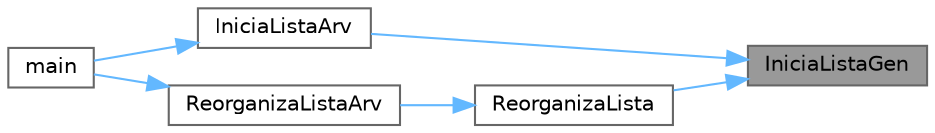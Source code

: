 digraph "IniciaListaGen"
{
 // LATEX_PDF_SIZE
  bgcolor="transparent";
  edge [fontname=Helvetica,fontsize=10,labelfontname=Helvetica,labelfontsize=10];
  node [fontname=Helvetica,fontsize=10,shape=box,height=0.2,width=0.4];
  rankdir="RL";
  Node1 [label="IniciaListaGen",height=0.2,width=0.4,color="gray40", fillcolor="grey60", style="filled", fontcolor="black",tooltip="Inicia a lista vazia."];
  Node1 -> Node2 [dir="back",color="steelblue1",style="solid"];
  Node2 [label="IniciaListaArv",height=0.2,width=0.4,color="grey40", fillcolor="white", style="filled",URL="$_lista_arv_8c.html#a05965e86679a66c7e47fc6a1c0d21bfc",tooltip="Inicializa lista de Arvores."];
  Node2 -> Node3 [dir="back",color="steelblue1",style="solid"];
  Node3 [label="main",height=0.2,width=0.4,color="grey40", fillcolor="white", style="filled",URL="$_codificador_8c.html#abf9e6b7e6f15df4b525a2e7705ba3089",tooltip=" "];
  Node1 -> Node4 [dir="back",color="steelblue1",style="solid"];
  Node4 [label="ReorganizaLista",height=0.2,width=0.4,color="grey40", fillcolor="white", style="filled",URL="$_listagen_8c.html#a03547a8459045cdeecc13cfeb60de6d2",tooltip="Função para organizar a lista dependendo da função passada como argumento, (Cria uma nova lista inclu..."];
  Node4 -> Node5 [dir="back",color="steelblue1",style="solid"];
  Node5 [label="ReorganizaListaArv",height=0.2,width=0.4,color="grey40", fillcolor="white", style="filled",URL="$_lista_arv_8c.html#af158e4c216192f206bf822c3cdb1c507",tooltip="Reorganiza lista baseada em peso."];
  Node5 -> Node3 [dir="back",color="steelblue1",style="solid"];
}
